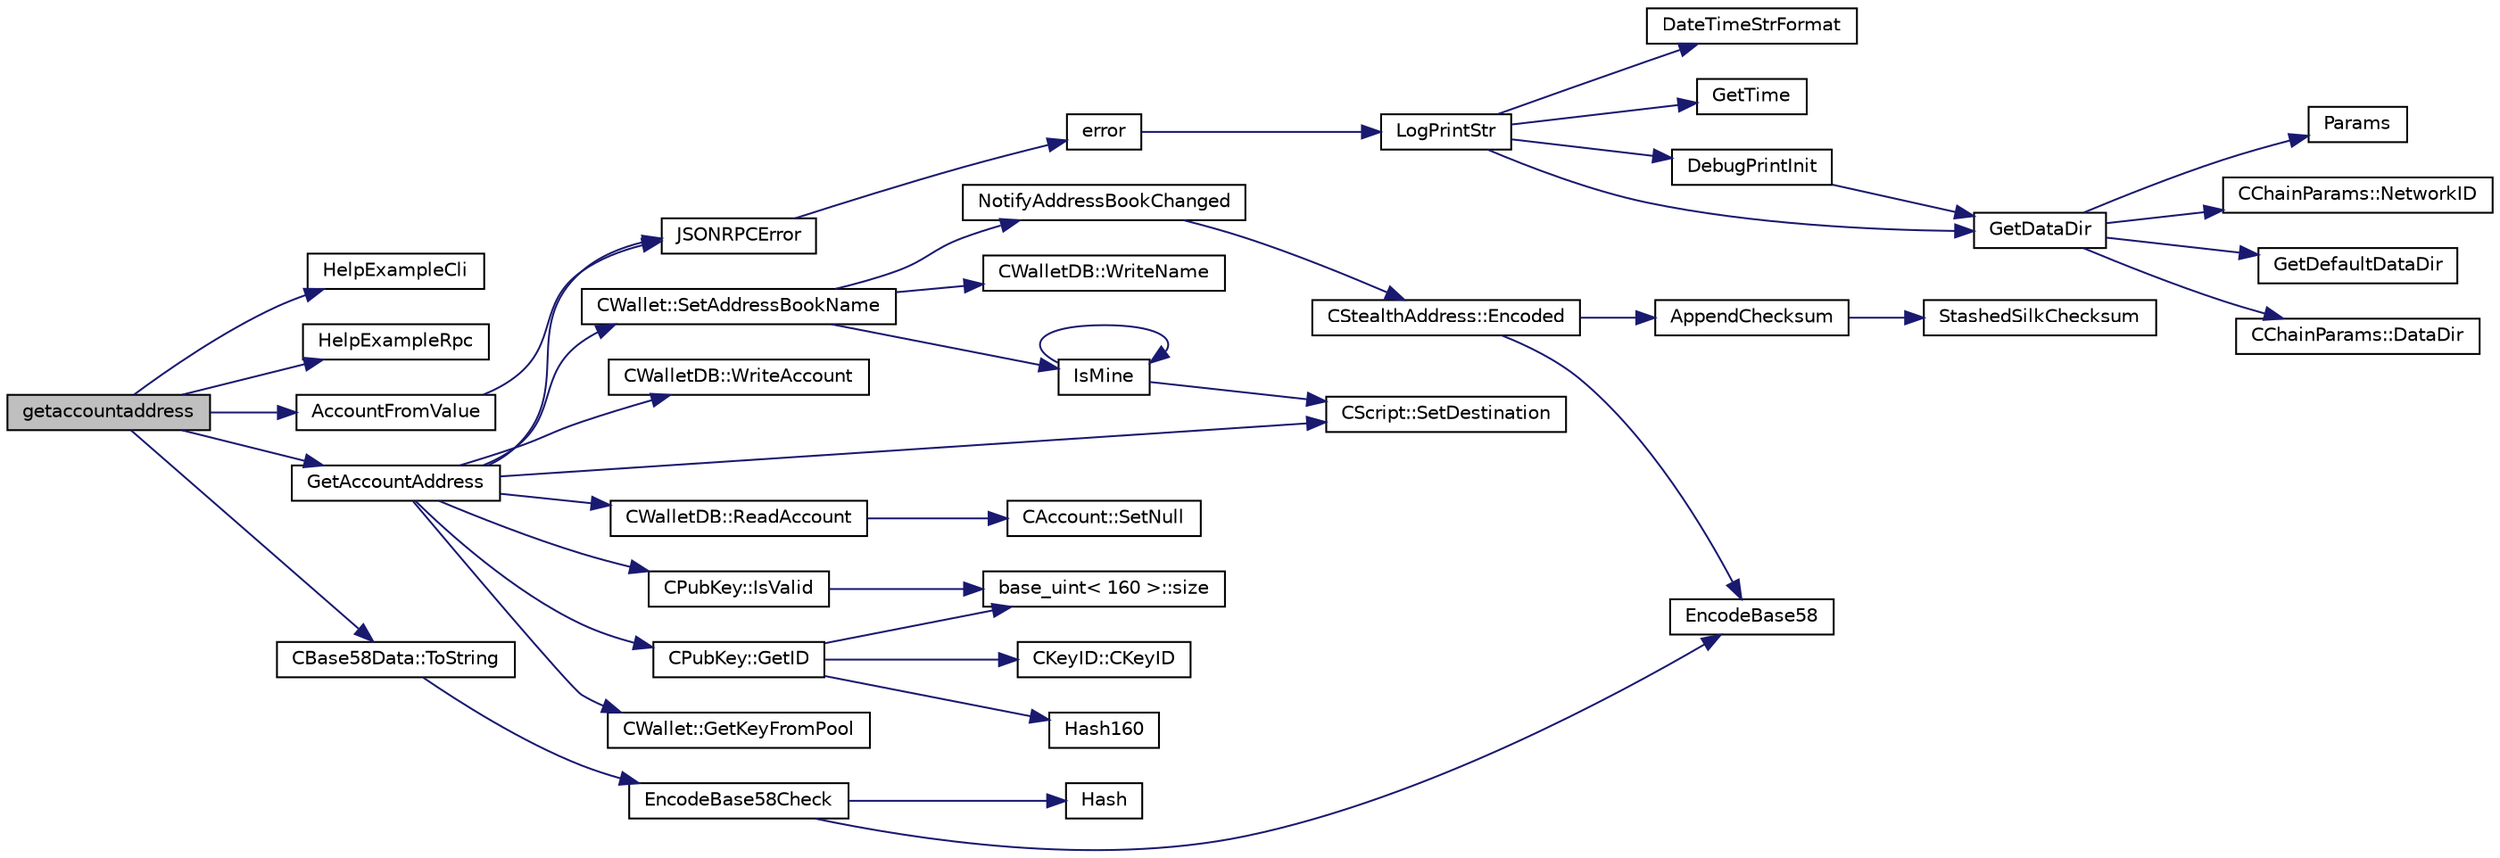digraph "getaccountaddress"
{
  edge [fontname="Helvetica",fontsize="10",labelfontname="Helvetica",labelfontsize="10"];
  node [fontname="Helvetica",fontsize="10",shape=record];
  rankdir="LR";
  Node414 [label="getaccountaddress",height=0.2,width=0.4,color="black", fillcolor="grey75", style="filled", fontcolor="black"];
  Node414 -> Node415 [color="midnightblue",fontsize="10",style="solid",fontname="Helvetica"];
  Node415 [label="HelpExampleCli",height=0.2,width=0.4,color="black", fillcolor="white", style="filled",URL="$d6/d76/rpcserver_8cpp.html#ac01ac6eab5467567ed0da106814e04ec"];
  Node414 -> Node416 [color="midnightblue",fontsize="10",style="solid",fontname="Helvetica"];
  Node416 [label="HelpExampleRpc",height=0.2,width=0.4,color="black", fillcolor="white", style="filled",URL="$d6/d76/rpcserver_8cpp.html#a06ea60e24e5a1053a14a11b1009bf9ef"];
  Node414 -> Node417 [color="midnightblue",fontsize="10",style="solid",fontname="Helvetica"];
  Node417 [label="AccountFromValue",height=0.2,width=0.4,color="black", fillcolor="white", style="filled",URL="$df/d1d/rpcwallet_8cpp.html#a3039648e370837eb1e7b4dc669f3ef0f"];
  Node417 -> Node418 [color="midnightblue",fontsize="10",style="solid",fontname="Helvetica"];
  Node418 [label="JSONRPCError",height=0.2,width=0.4,color="black", fillcolor="white", style="filled",URL="$d2/d30/rpcprotocol_8cpp.html#a17b1bb111ab339efc951929834766039"];
  Node418 -> Node419 [color="midnightblue",fontsize="10",style="solid",fontname="Helvetica"];
  Node419 [label="error",height=0.2,width=0.4,color="black", fillcolor="white", style="filled",URL="$d8/d3c/util_8h.html#af8985880cf4ef26df0a5aa2ffcb76662"];
  Node419 -> Node420 [color="midnightblue",fontsize="10",style="solid",fontname="Helvetica"];
  Node420 [label="LogPrintStr",height=0.2,width=0.4,color="black", fillcolor="white", style="filled",URL="$d8/d3c/util_8h.html#afd4c3002b2797c0560adddb6af3ca1da"];
  Node420 -> Node421 [color="midnightblue",fontsize="10",style="solid",fontname="Helvetica"];
  Node421 [label="DebugPrintInit",height=0.2,width=0.4,color="black", fillcolor="white", style="filled",URL="$df/d2d/util_8cpp.html#a751ff5f21d880737811136b5e0bcea12"];
  Node421 -> Node422 [color="midnightblue",fontsize="10",style="solid",fontname="Helvetica"];
  Node422 [label="GetDataDir",height=0.2,width=0.4,color="black", fillcolor="white", style="filled",URL="$df/d2d/util_8cpp.html#ab83866a054745d4b30a3948a1b44beba"];
  Node422 -> Node423 [color="midnightblue",fontsize="10",style="solid",fontname="Helvetica"];
  Node423 [label="Params",height=0.2,width=0.4,color="black", fillcolor="white", style="filled",URL="$df/dbf/chainparams_8cpp.html#ace5c5b706d71a324a417dd2db394fd4a",tooltip="Return the currently selected parameters. "];
  Node422 -> Node424 [color="midnightblue",fontsize="10",style="solid",fontname="Helvetica"];
  Node424 [label="CChainParams::NetworkID",height=0.2,width=0.4,color="black", fillcolor="white", style="filled",URL="$d1/d4f/class_c_chain_params.html#a90dc493ec0c0325c98c3ac06eb99862b"];
  Node422 -> Node425 [color="midnightblue",fontsize="10",style="solid",fontname="Helvetica"];
  Node425 [label="GetDefaultDataDir",height=0.2,width=0.4,color="black", fillcolor="white", style="filled",URL="$df/d2d/util_8cpp.html#ab272995de020a3bcbf743be630e485c6"];
  Node422 -> Node426 [color="midnightblue",fontsize="10",style="solid",fontname="Helvetica"];
  Node426 [label="CChainParams::DataDir",height=0.2,width=0.4,color="black", fillcolor="white", style="filled",URL="$d1/d4f/class_c_chain_params.html#a959488b5d8e6fe62857940b831d73a78"];
  Node420 -> Node422 [color="midnightblue",fontsize="10",style="solid",fontname="Helvetica"];
  Node420 -> Node427 [color="midnightblue",fontsize="10",style="solid",fontname="Helvetica"];
  Node427 [label="DateTimeStrFormat",height=0.2,width=0.4,color="black", fillcolor="white", style="filled",URL="$df/d2d/util_8cpp.html#a749bc6776c8ec72d7c5e4dea56aee415"];
  Node420 -> Node428 [color="midnightblue",fontsize="10",style="solid",fontname="Helvetica"];
  Node428 [label="GetTime",height=0.2,width=0.4,color="black", fillcolor="white", style="filled",URL="$df/d2d/util_8cpp.html#a46fac5fba8ba905b5f9acb364f5d8c6f"];
  Node414 -> Node429 [color="midnightblue",fontsize="10",style="solid",fontname="Helvetica"];
  Node429 [label="GetAccountAddress",height=0.2,width=0.4,color="black", fillcolor="white", style="filled",URL="$df/d1d/rpcwallet_8cpp.html#af04b341ad8248ac9edce6d3265af86d4"];
  Node429 -> Node430 [color="midnightblue",fontsize="10",style="solid",fontname="Helvetica"];
  Node430 [label="CWalletDB::ReadAccount",height=0.2,width=0.4,color="black", fillcolor="white", style="filled",URL="$d4/d90/class_c_wallet_d_b.html#afa8d9d374072629b360adb49b9bdd584"];
  Node430 -> Node431 [color="midnightblue",fontsize="10",style="solid",fontname="Helvetica"];
  Node431 [label="CAccount::SetNull",height=0.2,width=0.4,color="black", fillcolor="white", style="filled",URL="$d2/d98/class_c_account.html#ac63a4127fd899a21a5916a86588e809a"];
  Node429 -> Node432 [color="midnightblue",fontsize="10",style="solid",fontname="Helvetica"];
  Node432 [label="CPubKey::IsValid",height=0.2,width=0.4,color="black", fillcolor="white", style="filled",URL="$da/d4e/class_c_pub_key.html#a4fa94293cf8577fd039b9a133f6c7f30"];
  Node432 -> Node433 [color="midnightblue",fontsize="10",style="solid",fontname="Helvetica"];
  Node433 [label="base_uint\< 160 \>::size",height=0.2,width=0.4,color="black", fillcolor="white", style="filled",URL="$da/df7/classbase__uint.html#a1f49b034e686269601ea89b0319b8004"];
  Node429 -> Node434 [color="midnightblue",fontsize="10",style="solid",fontname="Helvetica"];
  Node434 [label="CScript::SetDestination",height=0.2,width=0.4,color="black", fillcolor="white", style="filled",URL="$d9/d4b/class_c_script.html#ad1b5a9077241aa06116040c4f1b7c31e"];
  Node429 -> Node435 [color="midnightblue",fontsize="10",style="solid",fontname="Helvetica"];
  Node435 [label="CPubKey::GetID",height=0.2,width=0.4,color="black", fillcolor="white", style="filled",URL="$da/d4e/class_c_pub_key.html#a2675f7e6f72eff68e7a5227289feb021"];
  Node435 -> Node436 [color="midnightblue",fontsize="10",style="solid",fontname="Helvetica"];
  Node436 [label="CKeyID::CKeyID",height=0.2,width=0.4,color="black", fillcolor="white", style="filled",URL="$dd/d88/class_c_key_i_d.html#a01dbd3c37820a2ffe89d106c6a7cf53d"];
  Node435 -> Node437 [color="midnightblue",fontsize="10",style="solid",fontname="Helvetica"];
  Node437 [label="Hash160",height=0.2,width=0.4,color="black", fillcolor="white", style="filled",URL="$db/dfb/hash_8h.html#a4490f70ddae16e9e48460a0416a48a6b"];
  Node435 -> Node433 [color="midnightblue",fontsize="10",style="solid",fontname="Helvetica"];
  Node429 -> Node438 [color="midnightblue",fontsize="10",style="solid",fontname="Helvetica"];
  Node438 [label="CWallet::GetKeyFromPool",height=0.2,width=0.4,color="black", fillcolor="white", style="filled",URL="$d2/de5/class_c_wallet.html#a18549ec5c472c003afc4794daeb9adfd"];
  Node429 -> Node418 [color="midnightblue",fontsize="10",style="solid",fontname="Helvetica"];
  Node429 -> Node439 [color="midnightblue",fontsize="10",style="solid",fontname="Helvetica"];
  Node439 [label="CWallet::SetAddressBookName",height=0.2,width=0.4,color="black", fillcolor="white", style="filled",URL="$d2/de5/class_c_wallet.html#a95d2dd3693db562aa11afbecf33e1276"];
  Node439 -> Node440 [color="midnightblue",fontsize="10",style="solid",fontname="Helvetica"];
  Node440 [label="NotifyAddressBookChanged",height=0.2,width=0.4,color="black", fillcolor="white", style="filled",URL="$d8/d9b/walletmodel_8cpp.html#ab4e3d5ba1daba2e9a4cdd0d20bf25833"];
  Node440 -> Node441 [color="midnightblue",fontsize="10",style="solid",fontname="Helvetica"];
  Node441 [label="CStealthAddress::Encoded",height=0.2,width=0.4,color="black", fillcolor="white", style="filled",URL="$d6/d37/class_c_stealth_address.html#a1318c3f56f64354f4c909380ba692c91"];
  Node441 -> Node442 [color="midnightblue",fontsize="10",style="solid",fontname="Helvetica"];
  Node442 [label="AppendChecksum",height=0.2,width=0.4,color="black", fillcolor="white", style="filled",URL="$db/d2d/stealth_8cpp.html#aa4f182dc0efd181cef81ca75ae960533"];
  Node442 -> Node443 [color="midnightblue",fontsize="10",style="solid",fontname="Helvetica"];
  Node443 [label="StashedSilkChecksum",height=0.2,width=0.4,color="black", fillcolor="white", style="filled",URL="$db/d2d/stealth_8cpp.html#abb79a3b98a10b85daf3f3ff35c1cbfa8"];
  Node441 -> Node444 [color="midnightblue",fontsize="10",style="solid",fontname="Helvetica"];
  Node444 [label="EncodeBase58",height=0.2,width=0.4,color="black", fillcolor="white", style="filled",URL="$db/d9c/base58_8cpp.html#a8d6f0e9d5df175b4966dcede31dc90ad",tooltip="Encode a byte sequence as a base58-encoded string. "];
  Node439 -> Node445 [color="midnightblue",fontsize="10",style="solid",fontname="Helvetica"];
  Node445 [label="IsMine",height=0.2,width=0.4,color="black", fillcolor="white", style="filled",URL="$dd/d0f/script_8cpp.html#adc59cf67d903c1ba1ef225561b85bfce"];
  Node445 -> Node434 [color="midnightblue",fontsize="10",style="solid",fontname="Helvetica"];
  Node445 -> Node445 [color="midnightblue",fontsize="10",style="solid",fontname="Helvetica"];
  Node439 -> Node446 [color="midnightblue",fontsize="10",style="solid",fontname="Helvetica"];
  Node446 [label="CWalletDB::WriteName",height=0.2,width=0.4,color="black", fillcolor="white", style="filled",URL="$d4/d90/class_c_wallet_d_b.html#ad1b3bce77e9dd6ddd8c668a469c38f0a"];
  Node429 -> Node447 [color="midnightblue",fontsize="10",style="solid",fontname="Helvetica"];
  Node447 [label="CWalletDB::WriteAccount",height=0.2,width=0.4,color="black", fillcolor="white", style="filled",URL="$d4/d90/class_c_wallet_d_b.html#afef640a4990f74fd5af7178c99415cf3"];
  Node414 -> Node448 [color="midnightblue",fontsize="10",style="solid",fontname="Helvetica"];
  Node448 [label="CBase58Data::ToString",height=0.2,width=0.4,color="black", fillcolor="white", style="filled",URL="$d2/d08/class_c_base58_data.html#a7dc91af403ca02694b3247b15604e220"];
  Node448 -> Node449 [color="midnightblue",fontsize="10",style="solid",fontname="Helvetica"];
  Node449 [label="EncodeBase58Check",height=0.2,width=0.4,color="black", fillcolor="white", style="filled",URL="$db/d9c/base58_8cpp.html#ace9a5807ee51604f33044339f073ec76",tooltip="Encode a byte vector into a base58-encoded string, including checksum. "];
  Node449 -> Node450 [color="midnightblue",fontsize="10",style="solid",fontname="Helvetica"];
  Node450 [label="Hash",height=0.2,width=0.4,color="black", fillcolor="white", style="filled",URL="$db/dfb/hash_8h.html#ab3f6c437460137530d86e09c2c102e99"];
  Node449 -> Node444 [color="midnightblue",fontsize="10",style="solid",fontname="Helvetica"];
}
